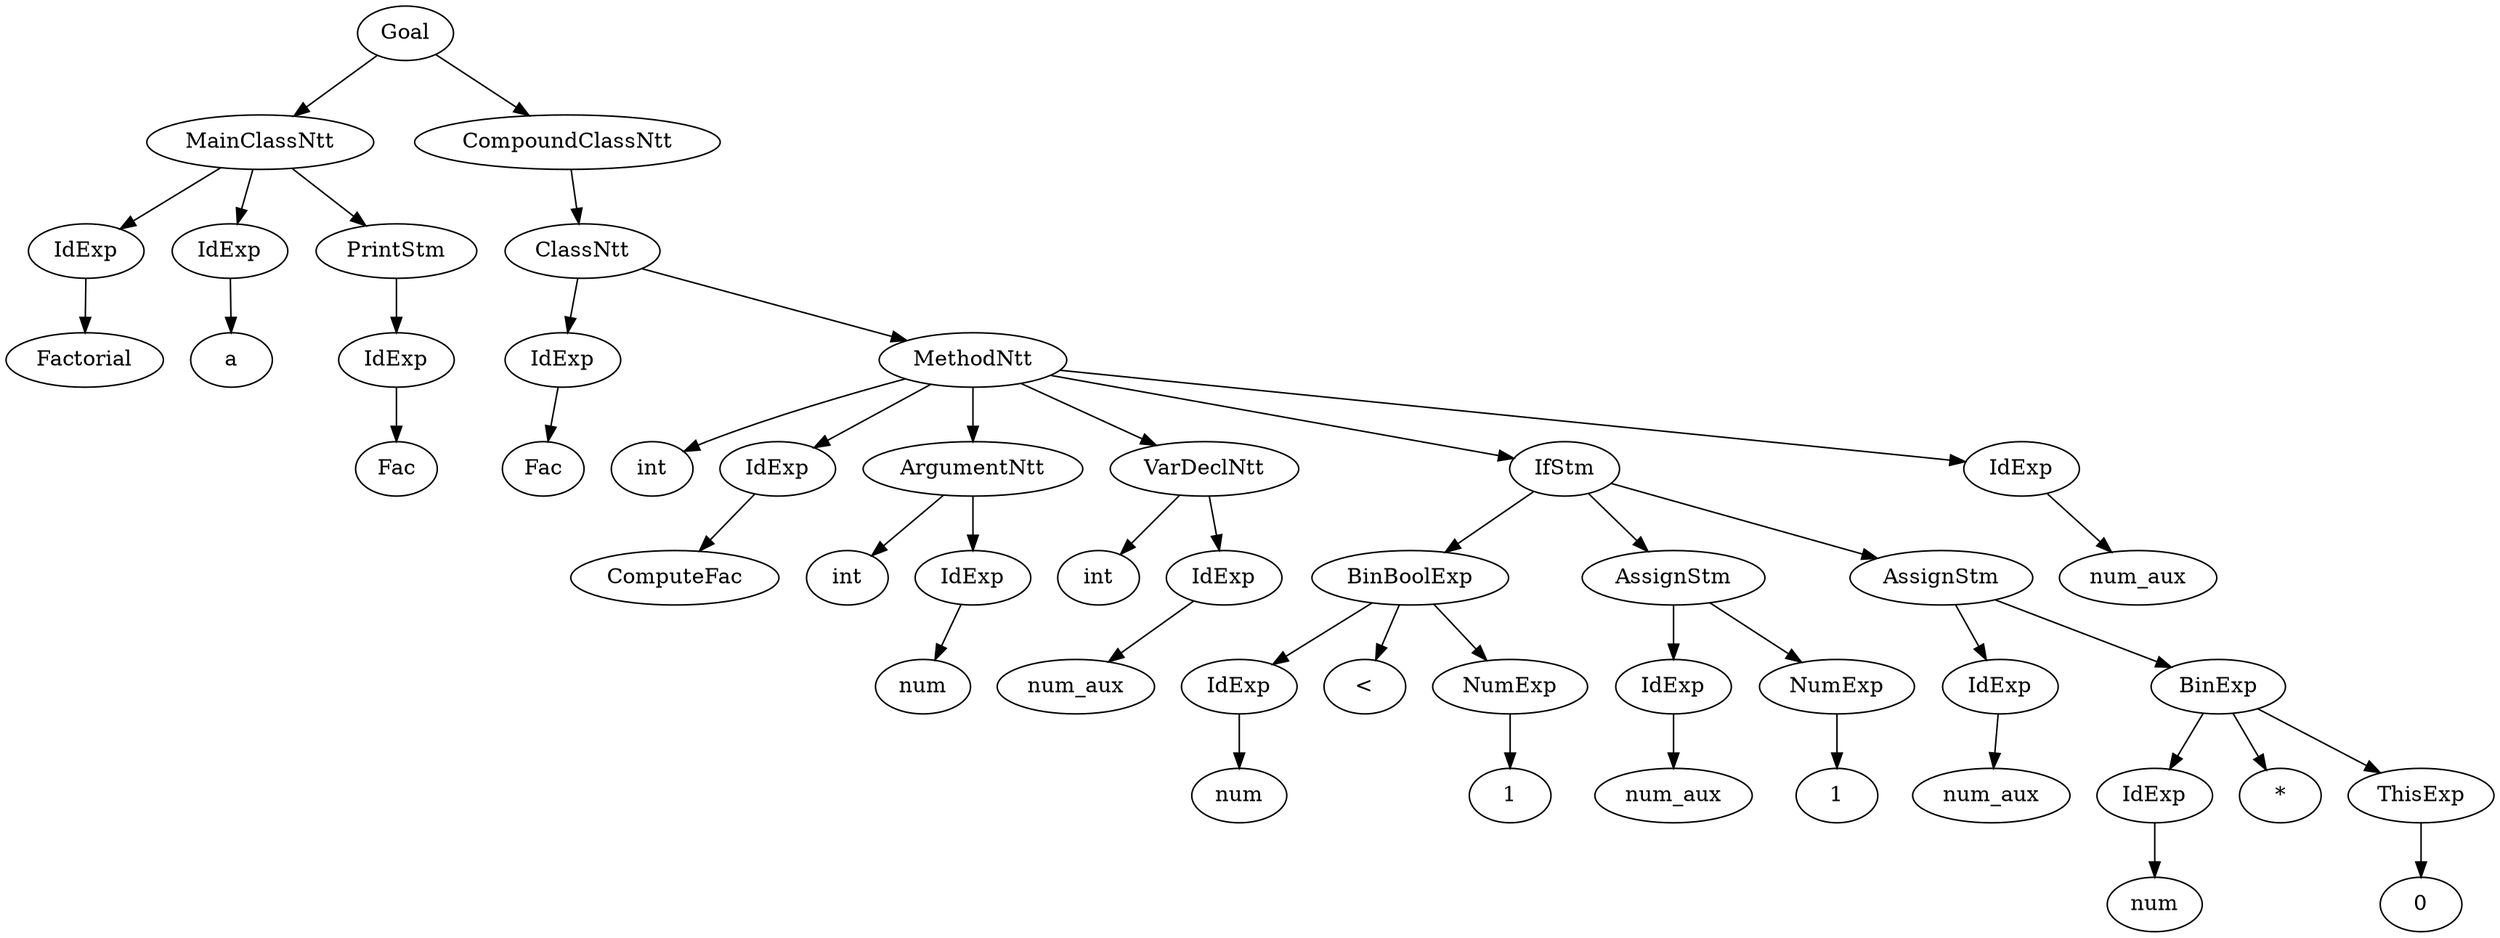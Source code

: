 digraph my_graph {
105578886130480;
105578886130480[label = "Goal"];
105578886130480->105578886131584;
105578886131584[label = "MainClassNtt"];
105578886131584->105570296192976
105570296192976[label = "IdExp"];
105570296192976->105570296192984;
105570296192984[label = "Factorial"];
105578886131584->105570296192944
105570296192944[label = "IdExp"];
105570296192944->105570296192952;
105570296192952[label = "a"];
105578886131584->105570296192816;
105570296192816[label = "PrintStm"];
105570296192816->105570296192912
105570296192912[label = "IdExp"];
105570296192912->105570296192920;
105570296192920[label = "Fac"];
105578886130480->105578886130528;
105578886130528[label = "CompoundClassNtt"];
105578886130528->105587476053712;
105587476053712[label = "ClassNtt"];
105587476053712->105570296192784
105570296192784[label = "IdExp"];
105570296192784->105570296192792;
105570296192792[label = "Fac"];
105587476053712->105604655923040;
105604655923040[label = "MethodNtt"];
105604655923040->105570296192752;
105570296192752[label = "int" ];
105604655923040->105570296192720
105570296192720[label = "IdExp"];
105570296192720->105570296192728;
105570296192728[label = "ComputeFac"];
105604655923040->105578886131440;
105578886131440[label = "ArgumentNtt"];
105578886131440->105570296192688;
105570296192688[label = "int" ];
105578886131440->105570296192656
105570296192656[label = "IdExp"];
105570296192656->105570296192664;
105570296192664[label = "num"];
105604655923040->105578886131296;
105578886131296[label = "VarDeclNtt"];
105578886131296->105570296192624;
105570296192624[label = "int" ];
105578886131296->105570296192592
105570296192592[label = "IdExp"];
105570296192592->105570296192600;
105570296192600[label = "num_aux"];
105604655923040->105578886130720;
105578886130720[label = "IfStm"];
105578886130720->105578886131152;
105578886131152[label = "BinBoolExp"];
105578886131152->105570296192560
105570296192560[label = "IdExp"];
105570296192560->105570296192568;
105570296192568[label = "num"];
105578886131152->105578886131176;
105578886131176[label = "<" ];
105578886131152->105570296192528
105570296192528[label = "NumExp"];
105570296192528->105570296192536;
105570296192536[label = "1"];
105578886130720->105578886131056;
105578886131056[label = "AssignStm"];
105578886131056->105570296192496
105570296192496[label = "IdExp"];
105570296192496->105570296192504;
105570296192504[label = "num_aux"];
105578886131056->105570296192464
105570296192464[label = "NumExp"];
105570296192464->105570296192472;
105570296192472[label = "1"];
105578886130720->105578886130768;
105578886130768[label = "AssignStm"];
105578886130768->105570296192432
105570296192432[label = "IdExp"];
105570296192432->105570296192440;
105570296192440[label = "num_aux"];
105578886130768->105578886130816;
105578886130816[label = "BinExp"];
105578886130816->105570296192400
105570296192400[label = "IdExp"];
105570296192400->105570296192408;
105570296192408[label = "num"];
105578886130816->105578886130840;
105578886130840[label = "*" ];
105578886130816->105570296192368
105570296192368[label = "ThisExp"];
105570296192368->105570296192376;
105570296192376[label = "0"];
105604655923040->105570296192240
105570296192240[label = "IdExp"];
105570296192240->105570296192248;
105570296192248[label = "num_aux"];

}